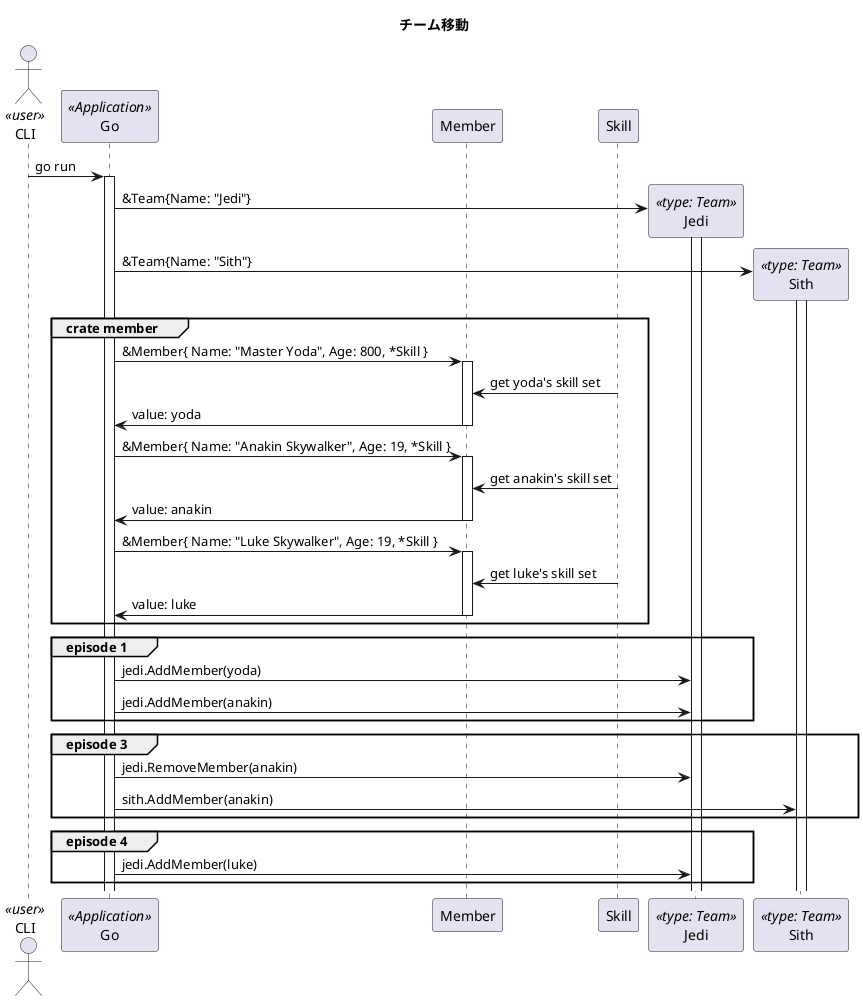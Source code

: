 @startuml Team

title チーム移動

actor CLI <<user>>
participant Go <<Application>>
participant Member
participant Skill
participant Jedi <<type: Team>>
participant Sith <<type: Team>>

CLI -> Go : go run

activate Go

create Jedi
Go -> Jedi : &Team{Name: "Jedi"}
activate Jedi

create Sith
Go -> Sith : &Team{Name: "Sith"}
activate Sith

group crate member
  Go -> Member : &Member{ Name: "Master Yoda", Age: 800, *Skill }
  activate Member
  Skill -> Member : get yoda's skill set
  Go <- Member : value: yoda
  deactivate Member

  Go -> Member : &Member{ Name: "Anakin Skywalker", Age: 19, *Skill }
  activate Member
  Skill -> Member : get anakin's skill set
  Go <- Member : value: anakin
  deactivate Member

  Go -> Member : &Member{ Name: "Luke Skywalker", Age: 19, *Skill }
  activate Member
  Skill -> Member : get luke's skill set
  Go <- Member : value: luke
  deactivate Member
end
group episode 1
  Go -> Jedi : jedi.AddMember(yoda)
  Go -> Jedi : jedi.AddMember(anakin)
end
group episode 3
  Go -> Jedi : jedi.RemoveMember(anakin)
  Go -> Sith : sith.AddMember(anakin)
end
group episode 4
  Go -> Jedi : jedi.AddMember(luke)
end

@enduml
